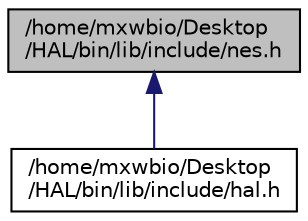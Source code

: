 digraph "/home/mxwbio/Desktop/HAL/bin/lib/include/nes.h"
{
 // LATEX_PDF_SIZE
  edge [fontname="Helvetica",fontsize="10",labelfontname="Helvetica",labelfontsize="10"];
  node [fontname="Helvetica",fontsize="10",shape=record];
  Node1 [label="/home/mxwbio/Desktop\l/HAL/bin/lib/include/nes.h",height=0.2,width=0.4,color="black", fillcolor="grey75", style="filled", fontcolor="black",tooltip="Header file for the NES class."];
  Node1 -> Node2 [dir="back",color="midnightblue",fontsize="10",style="solid",fontname="Helvetica"];
  Node2 [label="/home/mxwbio/Desktop\l/HAL/bin/lib/include/hal.h",height=0.2,width=0.4,color="black", fillcolor="white", style="filled",URL="$hal_8h.html",tooltip="Includes the entire HAL C++ library."];
}
